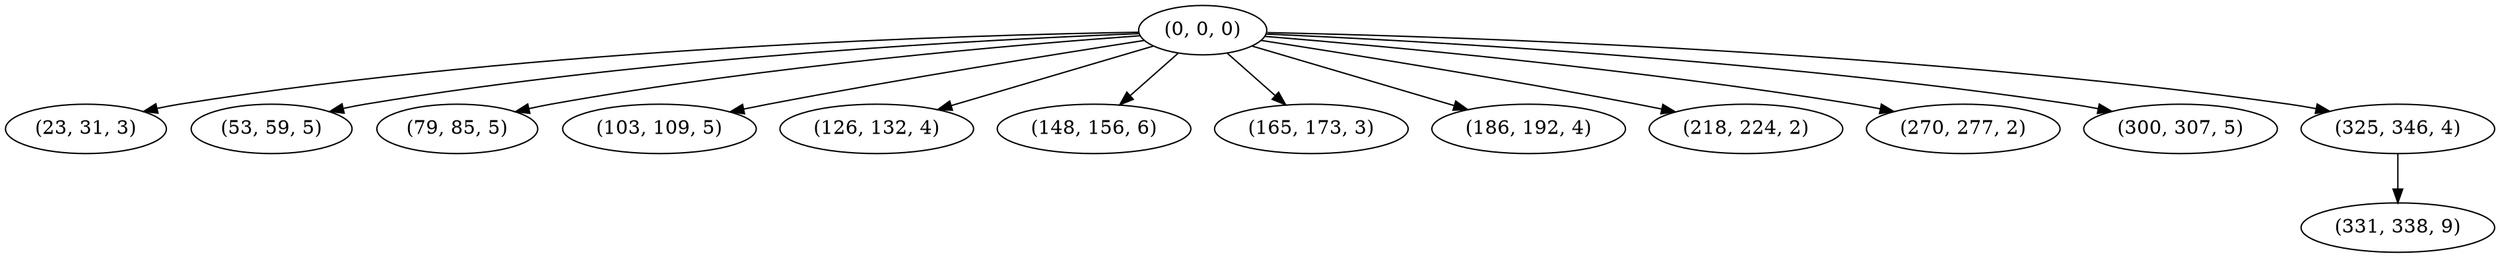 digraph tree {
    "(0, 0, 0)";
    "(23, 31, 3)";
    "(53, 59, 5)";
    "(79, 85, 5)";
    "(103, 109, 5)";
    "(126, 132, 4)";
    "(148, 156, 6)";
    "(165, 173, 3)";
    "(186, 192, 4)";
    "(218, 224, 2)";
    "(270, 277, 2)";
    "(300, 307, 5)";
    "(325, 346, 4)";
    "(331, 338, 9)";
    "(0, 0, 0)" -> "(23, 31, 3)";
    "(0, 0, 0)" -> "(53, 59, 5)";
    "(0, 0, 0)" -> "(79, 85, 5)";
    "(0, 0, 0)" -> "(103, 109, 5)";
    "(0, 0, 0)" -> "(126, 132, 4)";
    "(0, 0, 0)" -> "(148, 156, 6)";
    "(0, 0, 0)" -> "(165, 173, 3)";
    "(0, 0, 0)" -> "(186, 192, 4)";
    "(0, 0, 0)" -> "(218, 224, 2)";
    "(0, 0, 0)" -> "(270, 277, 2)";
    "(0, 0, 0)" -> "(300, 307, 5)";
    "(0, 0, 0)" -> "(325, 346, 4)";
    "(325, 346, 4)" -> "(331, 338, 9)";
}
